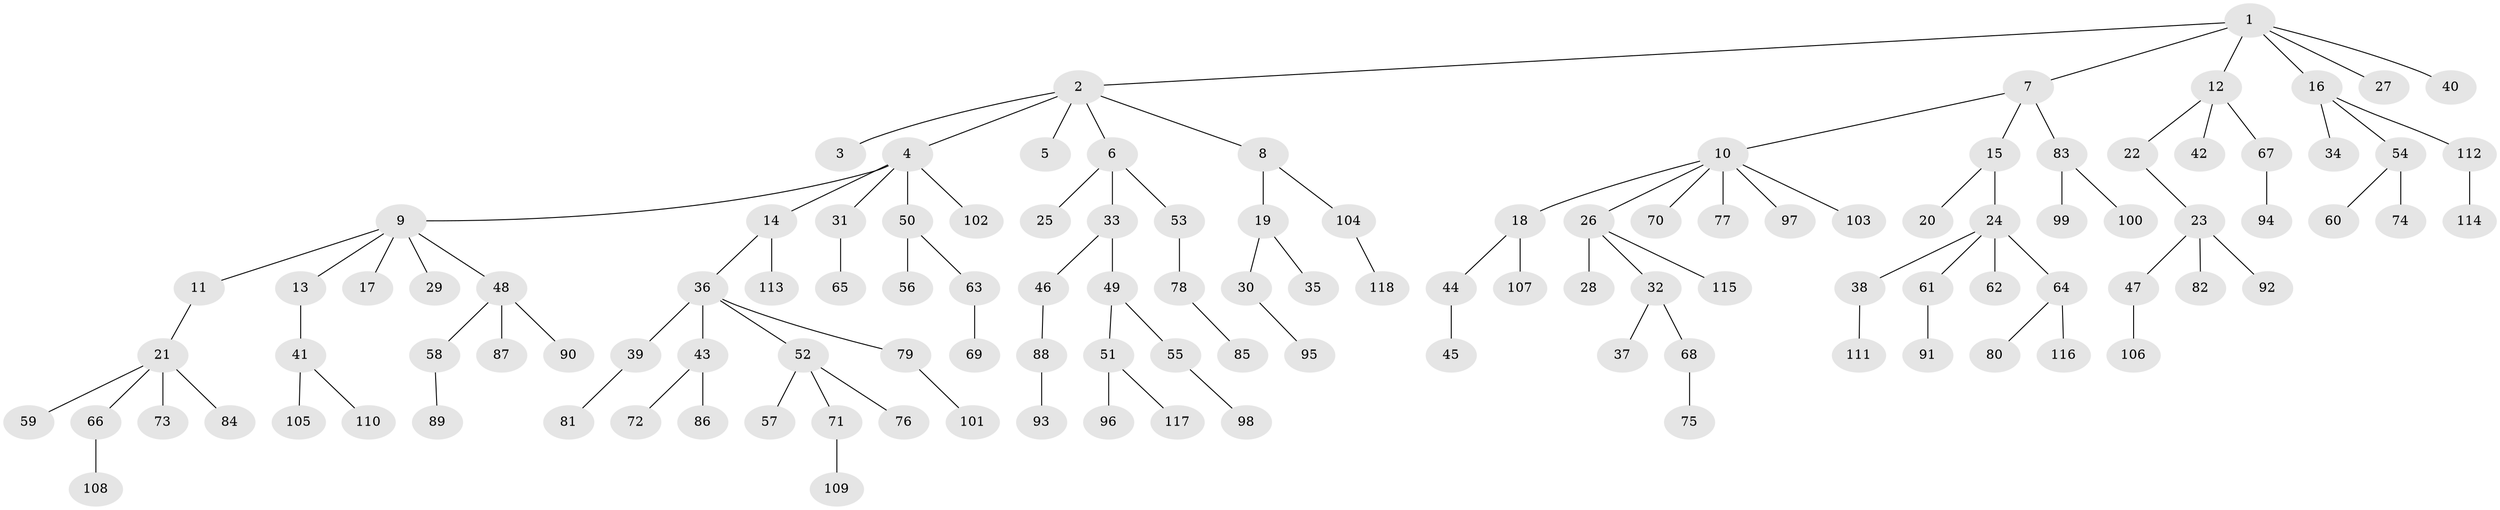 // coarse degree distribution, {5: 0.012195121951219513, 10: 0.012195121951219513, 1: 0.5853658536585366, 3: 0.13414634146341464, 4: 0.036585365853658534, 6: 0.036585365853658534, 8: 0.012195121951219513, 2: 0.17073170731707318}
// Generated by graph-tools (version 1.1) at 2025/42/03/06/25 10:42:04]
// undirected, 118 vertices, 117 edges
graph export_dot {
graph [start="1"]
  node [color=gray90,style=filled];
  1;
  2;
  3;
  4;
  5;
  6;
  7;
  8;
  9;
  10;
  11;
  12;
  13;
  14;
  15;
  16;
  17;
  18;
  19;
  20;
  21;
  22;
  23;
  24;
  25;
  26;
  27;
  28;
  29;
  30;
  31;
  32;
  33;
  34;
  35;
  36;
  37;
  38;
  39;
  40;
  41;
  42;
  43;
  44;
  45;
  46;
  47;
  48;
  49;
  50;
  51;
  52;
  53;
  54;
  55;
  56;
  57;
  58;
  59;
  60;
  61;
  62;
  63;
  64;
  65;
  66;
  67;
  68;
  69;
  70;
  71;
  72;
  73;
  74;
  75;
  76;
  77;
  78;
  79;
  80;
  81;
  82;
  83;
  84;
  85;
  86;
  87;
  88;
  89;
  90;
  91;
  92;
  93;
  94;
  95;
  96;
  97;
  98;
  99;
  100;
  101;
  102;
  103;
  104;
  105;
  106;
  107;
  108;
  109;
  110;
  111;
  112;
  113;
  114;
  115;
  116;
  117;
  118;
  1 -- 2;
  1 -- 7;
  1 -- 12;
  1 -- 16;
  1 -- 27;
  1 -- 40;
  2 -- 3;
  2 -- 4;
  2 -- 5;
  2 -- 6;
  2 -- 8;
  4 -- 9;
  4 -- 14;
  4 -- 31;
  4 -- 50;
  4 -- 102;
  6 -- 25;
  6 -- 33;
  6 -- 53;
  7 -- 10;
  7 -- 15;
  7 -- 83;
  8 -- 19;
  8 -- 104;
  9 -- 11;
  9 -- 13;
  9 -- 17;
  9 -- 29;
  9 -- 48;
  10 -- 18;
  10 -- 26;
  10 -- 70;
  10 -- 77;
  10 -- 97;
  10 -- 103;
  11 -- 21;
  12 -- 22;
  12 -- 42;
  12 -- 67;
  13 -- 41;
  14 -- 36;
  14 -- 113;
  15 -- 20;
  15 -- 24;
  16 -- 34;
  16 -- 54;
  16 -- 112;
  18 -- 44;
  18 -- 107;
  19 -- 30;
  19 -- 35;
  21 -- 59;
  21 -- 66;
  21 -- 73;
  21 -- 84;
  22 -- 23;
  23 -- 47;
  23 -- 82;
  23 -- 92;
  24 -- 38;
  24 -- 61;
  24 -- 62;
  24 -- 64;
  26 -- 28;
  26 -- 32;
  26 -- 115;
  30 -- 95;
  31 -- 65;
  32 -- 37;
  32 -- 68;
  33 -- 46;
  33 -- 49;
  36 -- 39;
  36 -- 43;
  36 -- 52;
  36 -- 79;
  38 -- 111;
  39 -- 81;
  41 -- 105;
  41 -- 110;
  43 -- 72;
  43 -- 86;
  44 -- 45;
  46 -- 88;
  47 -- 106;
  48 -- 58;
  48 -- 87;
  48 -- 90;
  49 -- 51;
  49 -- 55;
  50 -- 56;
  50 -- 63;
  51 -- 96;
  51 -- 117;
  52 -- 57;
  52 -- 71;
  52 -- 76;
  53 -- 78;
  54 -- 60;
  54 -- 74;
  55 -- 98;
  58 -- 89;
  61 -- 91;
  63 -- 69;
  64 -- 80;
  64 -- 116;
  66 -- 108;
  67 -- 94;
  68 -- 75;
  71 -- 109;
  78 -- 85;
  79 -- 101;
  83 -- 99;
  83 -- 100;
  88 -- 93;
  104 -- 118;
  112 -- 114;
}
